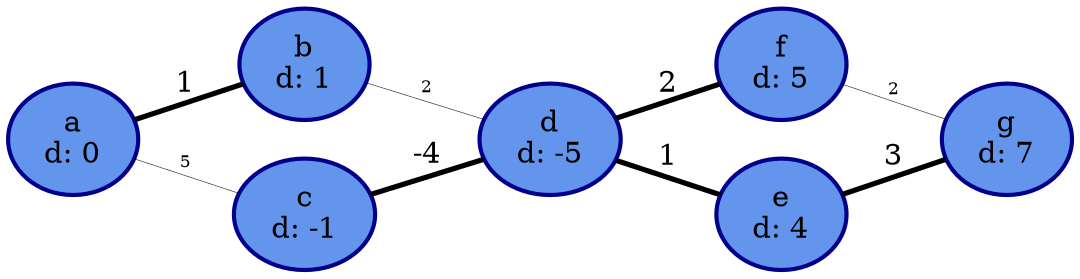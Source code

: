 digraph {
	rankdir = LR;
	node[shape=oval, style="filled", penwidth=2, color="darkblue" fillcolor="cornflowerblue"];
	a[label="a\nd: 0"];
	b[label="b\nd: 1"];
	c[label="c\nd: -1"];
	d[label="d\nd: -5"];
	f[label="f\nd: 5"];
	e[label="e\nd: 4"];
	g[label="g\nd: 7"];

	edge[dir = none];
	e -> g [penwidth=2.5, label="3"];
	d -> e [penwidth=2.5, label="1"];
	c -> d [penwidth=2.5, label="-4"];
	b -> d [penwidth=0.25, fontsize=8, label="2"];
	d -> f [penwidth=2.5, label="2"];
	a -> c [penwidth=0.25, fontsize=8, label="5"];
	f -> g [penwidth=0.25, fontsize=8, label="2"];
	a -> b [penwidth=2.5, label="1"];
}

